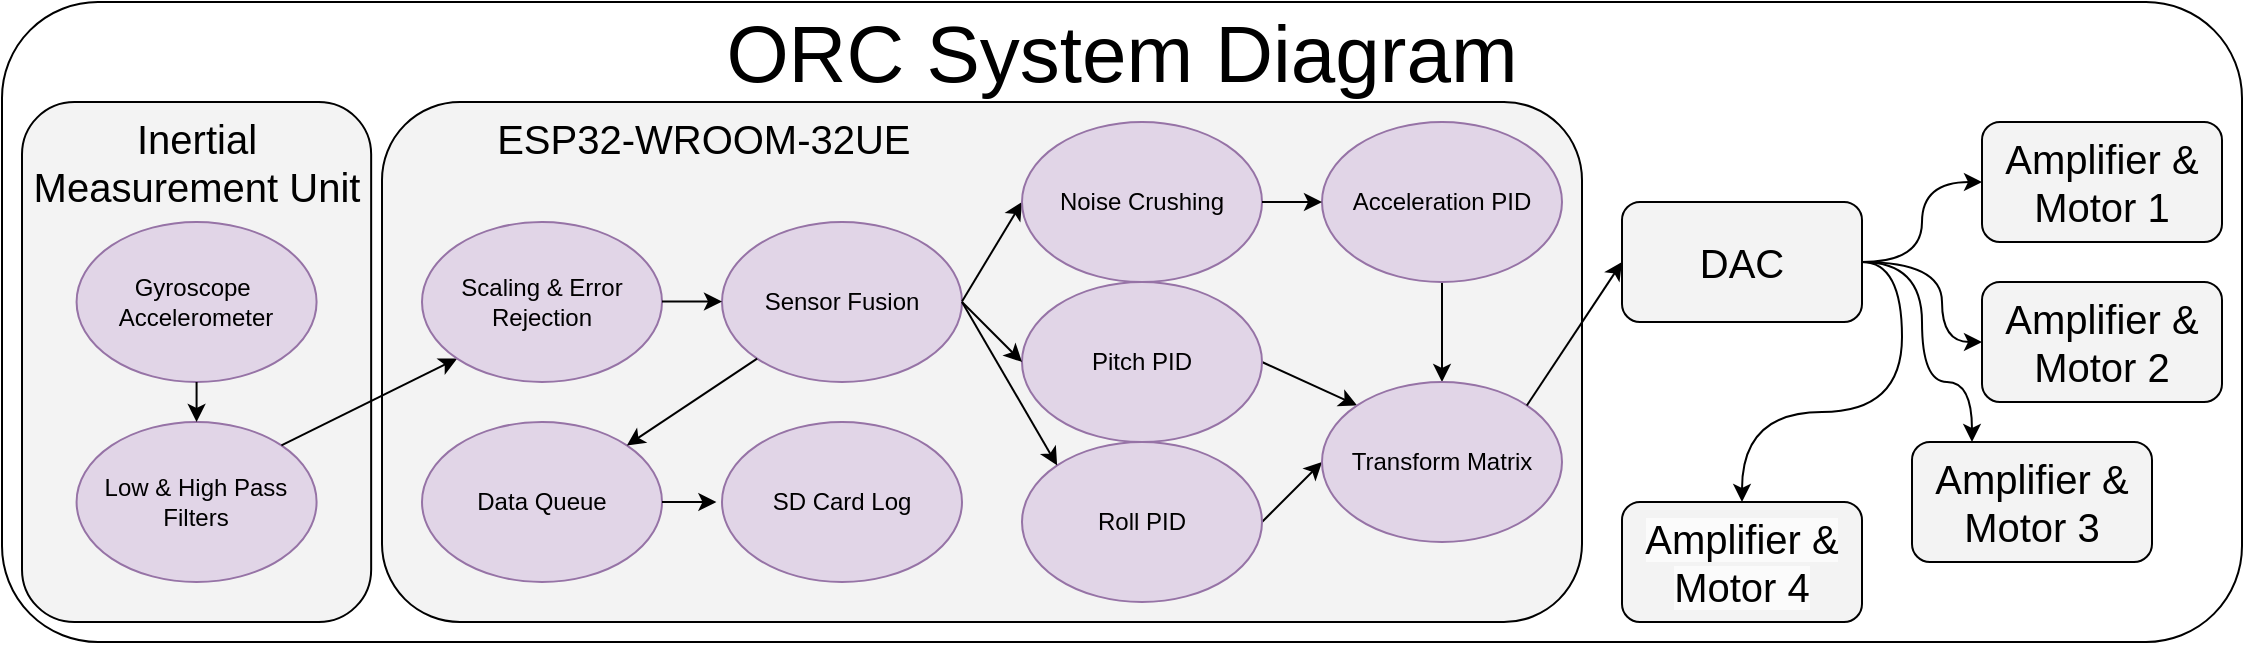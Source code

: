 <mxfile version="26.2.6">
  <diagram name="Page-1" id="j6DJivinUTmnrMrVy6ru">
    <mxGraphModel dx="2580" dy="1399" grid="1" gridSize="10" guides="1" tooltips="1" connect="1" arrows="1" fold="1" page="1" pageScale="1" pageWidth="1120" pageHeight="320" math="0" shadow="0">
      <root>
        <mxCell id="0" />
        <mxCell id="1" parent="0" />
        <mxCell id="X6q3V4Yi2Z0Jdoqjkr0T-46" value="" style="rounded=1;whiteSpace=wrap;html=1;" parent="1" vertex="1">
          <mxGeometry width="1120" height="320" as="geometry" />
        </mxCell>
        <mxCell id="X6q3V4Yi2Z0Jdoqjkr0T-10" value="&lt;font style=&quot;font-size: 20px;&quot;&gt;&amp;nbsp; &amp;nbsp; &amp;nbsp; &amp;nbsp; &amp;nbsp; ESP32-WROOM-32UE&lt;/font&gt;" style="rounded=1;whiteSpace=wrap;html=1;verticalAlign=top;align=left;fillColor=#F3F3F3;" parent="1" vertex="1">
          <mxGeometry x="190" y="50" width="600" height="260" as="geometry" />
        </mxCell>
        <mxCell id="X6q3V4Yi2Z0Jdoqjkr0T-3" value="&lt;font style=&quot;font-size: 20px;&quot;&gt;Inertial Measurement Unit&lt;/font&gt;" style="rounded=1;whiteSpace=wrap;html=1;verticalAlign=top;fillColor=#F3F3F3;" parent="1" vertex="1">
          <mxGeometry x="10" y="50" width="174.58" height="260" as="geometry" />
        </mxCell>
        <mxCell id="X6q3V4Yi2Z0Jdoqjkr0T-1" value="Gyroscope&amp;nbsp;&lt;div&gt;Accelerometer&lt;/div&gt;" style="ellipse;whiteSpace=wrap;html=1;fillColor=#e1d5e7;strokeColor=#9673a6;" parent="1" vertex="1">
          <mxGeometry x="37.29" y="110" width="120" height="80" as="geometry" />
        </mxCell>
        <mxCell id="X6q3V4Yi2Z0Jdoqjkr0T-2" value="Low &amp;amp; High Pass Filters" style="ellipse;whiteSpace=wrap;html=1;fillColor=#e1d5e7;strokeColor=#9673a6;" parent="1" vertex="1">
          <mxGeometry x="37.29" y="210" width="120" height="80" as="geometry" />
        </mxCell>
        <mxCell id="X6q3V4Yi2Z0Jdoqjkr0T-4" value="" style="endArrow=classic;html=1;rounded=0;exitX=0.5;exitY=1;exitDx=0;exitDy=0;entryX=0.5;entryY=0;entryDx=0;entryDy=0;" parent="1" source="X6q3V4Yi2Z0Jdoqjkr0T-1" target="X6q3V4Yi2Z0Jdoqjkr0T-2" edge="1">
          <mxGeometry width="50" height="50" relative="1" as="geometry">
            <mxPoint x="214.58" y="110" as="sourcePoint" />
            <mxPoint x="264.58" y="60" as="targetPoint" />
          </mxGeometry>
        </mxCell>
        <mxCell id="X6q3V4Yi2Z0Jdoqjkr0T-8" value="" style="endArrow=classic;html=1;rounded=0;exitX=1;exitY=0;exitDx=0;exitDy=0;entryX=0;entryY=1;entryDx=0;entryDy=0;align=right;" parent="1" source="X6q3V4Yi2Z0Jdoqjkr0T-2" target="X6q3V4Yi2Z0Jdoqjkr0T-11" edge="1">
          <mxGeometry width="50" height="50" relative="1" as="geometry">
            <mxPoint x="110" y="149.83" as="sourcePoint" />
            <mxPoint x="190" y="149.83" as="targetPoint" />
          </mxGeometry>
        </mxCell>
        <mxCell id="X6q3V4Yi2Z0Jdoqjkr0T-11" value="Scaling &amp;amp; Error Rejection" style="ellipse;whiteSpace=wrap;html=1;fillColor=#e1d5e7;strokeColor=#9673a6;" parent="1" vertex="1">
          <mxGeometry x="210" y="110" width="120" height="80" as="geometry" />
        </mxCell>
        <mxCell id="X6q3V4Yi2Z0Jdoqjkr0T-12" value="Sensor Fusion" style="ellipse;whiteSpace=wrap;html=1;fillColor=#e1d5e7;strokeColor=#9673a6;" parent="1" vertex="1">
          <mxGeometry x="360" y="110" width="120" height="80" as="geometry" />
        </mxCell>
        <mxCell id="X6q3V4Yi2Z0Jdoqjkr0T-13" value="Data Queue" style="ellipse;whiteSpace=wrap;html=1;fillColor=#e1d5e7;strokeColor=#9673a6;" parent="1" vertex="1">
          <mxGeometry x="210" y="210" width="120" height="80" as="geometry" />
        </mxCell>
        <mxCell id="X6q3V4Yi2Z0Jdoqjkr0T-15" value="" style="endArrow=classic;html=1;rounded=0;exitX=1;exitY=0.5;exitDx=0;exitDy=0;entryX=0;entryY=0.5;entryDx=0;entryDy=0;" parent="1" edge="1">
          <mxGeometry width="50" height="50" relative="1" as="geometry">
            <mxPoint x="330" y="149.76" as="sourcePoint" />
            <mxPoint x="360" y="149.76" as="targetPoint" />
          </mxGeometry>
        </mxCell>
        <mxCell id="X6q3V4Yi2Z0Jdoqjkr0T-16" value="" style="endArrow=classic;html=1;rounded=0;exitX=1;exitY=0.5;exitDx=0;exitDy=0;entryX=0;entryY=0.5;entryDx=0;entryDy=0;" parent="1" target="X6q3V4Yi2Z0Jdoqjkr0T-17" edge="1">
          <mxGeometry width="50" height="50" relative="1" as="geometry">
            <mxPoint x="480" y="149.76" as="sourcePoint" />
            <mxPoint x="510" y="149.76" as="targetPoint" />
          </mxGeometry>
        </mxCell>
        <mxCell id="X6q3V4Yi2Z0Jdoqjkr0T-17" value="Noise Crushing" style="ellipse;whiteSpace=wrap;html=1;fillColor=#e1d5e7;strokeColor=#9673a6;" parent="1" vertex="1">
          <mxGeometry x="510" y="60" width="120" height="80" as="geometry" />
        </mxCell>
        <mxCell id="X6q3V4Yi2Z0Jdoqjkr0T-18" value="" style="endArrow=classic;html=1;rounded=0;exitX=0;exitY=1;exitDx=0;exitDy=0;entryX=1;entryY=0;entryDx=0;entryDy=0;" parent="1" source="X6q3V4Yi2Z0Jdoqjkr0T-12" target="X6q3V4Yi2Z0Jdoqjkr0T-13" edge="1">
          <mxGeometry width="50" height="50" relative="1" as="geometry">
            <mxPoint x="370" y="130" as="sourcePoint" />
            <mxPoint x="420" y="80" as="targetPoint" />
          </mxGeometry>
        </mxCell>
        <mxCell id="X6q3V4Yi2Z0Jdoqjkr0T-19" value="SD Card Log" style="ellipse;whiteSpace=wrap;html=1;fillColor=#e1d5e7;strokeColor=#9673a6;" parent="1" vertex="1">
          <mxGeometry x="360" y="210" width="120" height="80" as="geometry" />
        </mxCell>
        <mxCell id="X6q3V4Yi2Z0Jdoqjkr0T-20" style="edgeStyle=orthogonalEdgeStyle;rounded=0;orthogonalLoop=1;jettySize=auto;html=1;exitX=1;exitY=0.5;exitDx=0;exitDy=0;entryX=-0.023;entryY=0.496;entryDx=0;entryDy=0;entryPerimeter=0;" parent="1" source="X6q3V4Yi2Z0Jdoqjkr0T-13" target="X6q3V4Yi2Z0Jdoqjkr0T-19" edge="1">
          <mxGeometry relative="1" as="geometry" />
        </mxCell>
        <mxCell id="X6q3V4Yi2Z0Jdoqjkr0T-52" style="edgeStyle=orthogonalEdgeStyle;rounded=0;orthogonalLoop=1;jettySize=auto;html=1;entryX=0.5;entryY=0;entryDx=0;entryDy=0;" parent="1" source="X6q3V4Yi2Z0Jdoqjkr0T-21" target="X6q3V4Yi2Z0Jdoqjkr0T-27" edge="1">
          <mxGeometry relative="1" as="geometry" />
        </mxCell>
        <mxCell id="X6q3V4Yi2Z0Jdoqjkr0T-21" value="Acceleration PID" style="ellipse;whiteSpace=wrap;html=1;fillColor=#e1d5e7;strokeColor=#9673a6;" parent="1" vertex="1">
          <mxGeometry x="660" y="60" width="120" height="80" as="geometry" />
        </mxCell>
        <mxCell id="X6q3V4Yi2Z0Jdoqjkr0T-53" style="rounded=0;orthogonalLoop=1;jettySize=auto;html=1;exitX=1;exitY=0.5;exitDx=0;exitDy=0;entryX=0;entryY=0;entryDx=0;entryDy=0;" parent="1" source="X6q3V4Yi2Z0Jdoqjkr0T-23" target="X6q3V4Yi2Z0Jdoqjkr0T-27" edge="1">
          <mxGeometry relative="1" as="geometry" />
        </mxCell>
        <mxCell id="X6q3V4Yi2Z0Jdoqjkr0T-23" value="Pitch PID" style="ellipse;whiteSpace=wrap;html=1;fillColor=#e1d5e7;strokeColor=#9673a6;" parent="1" vertex="1">
          <mxGeometry x="510" y="140" width="120" height="80" as="geometry" />
        </mxCell>
        <mxCell id="X6q3V4Yi2Z0Jdoqjkr0T-54" style="rounded=0;orthogonalLoop=1;jettySize=auto;html=1;entryX=0;entryY=0.5;entryDx=0;entryDy=0;exitX=1;exitY=0.5;exitDx=0;exitDy=0;" parent="1" source="X6q3V4Yi2Z0Jdoqjkr0T-24" target="X6q3V4Yi2Z0Jdoqjkr0T-27" edge="1">
          <mxGeometry relative="1" as="geometry" />
        </mxCell>
        <mxCell id="X6q3V4Yi2Z0Jdoqjkr0T-24" value="Roll PID" style="ellipse;whiteSpace=wrap;html=1;fillColor=#e1d5e7;strokeColor=#9673a6;" parent="1" vertex="1">
          <mxGeometry x="510" y="220" width="120" height="80" as="geometry" />
        </mxCell>
        <mxCell id="X6q3V4Yi2Z0Jdoqjkr0T-27" value="Transform Matrix" style="ellipse;whiteSpace=wrap;html=1;fillColor=#e1d5e7;strokeColor=#9673a6;" parent="1" vertex="1">
          <mxGeometry x="660" y="190" width="120" height="80" as="geometry" />
        </mxCell>
        <mxCell id="X6q3V4Yi2Z0Jdoqjkr0T-39" style="edgeStyle=orthogonalEdgeStyle;rounded=0;orthogonalLoop=1;jettySize=auto;html=1;exitX=1;exitY=0.5;exitDx=0;exitDy=0;entryX=0;entryY=0.5;entryDx=0;entryDy=0;curved=1;" parent="1" source="X6q3V4Yi2Z0Jdoqjkr0T-32" target="X6q3V4Yi2Z0Jdoqjkr0T-35" edge="1">
          <mxGeometry relative="1" as="geometry" />
        </mxCell>
        <mxCell id="X6q3V4Yi2Z0Jdoqjkr0T-32" value="&lt;font style=&quot;font-size: 20px;&quot;&gt;DAC&lt;/font&gt;" style="rounded=1;whiteSpace=wrap;html=1;fillColor=#F3F3F3;" parent="1" vertex="1">
          <mxGeometry x="810" y="100" width="120" height="60" as="geometry" />
        </mxCell>
        <mxCell id="X6q3V4Yi2Z0Jdoqjkr0T-35" value="&lt;font style=&quot;font-size: 20px;&quot;&gt;Amplifier &amp;amp; Motor 1&lt;/font&gt;" style="rounded=1;whiteSpace=wrap;html=1;fillColor=#F3F3F3;" parent="1" vertex="1">
          <mxGeometry x="990" y="60" width="120" height="60" as="geometry" />
        </mxCell>
        <mxCell id="X6q3V4Yi2Z0Jdoqjkr0T-36" value="&lt;font style=&quot;font-size: 20px;&quot;&gt;Amplifier &amp;amp; Motor 2&lt;/font&gt;" style="rounded=1;whiteSpace=wrap;html=1;fillColor=#F3F3F3;" parent="1" vertex="1">
          <mxGeometry x="990" y="140" width="120" height="60" as="geometry" />
        </mxCell>
        <mxCell id="X6q3V4Yi2Z0Jdoqjkr0T-37" value="&lt;font style=&quot;font-size: 20px;&quot;&gt;Amplifier &amp;amp; Motor 3&lt;/font&gt;" style="rounded=1;whiteSpace=wrap;html=1;fillColor=#F3F3F3;" parent="1" vertex="1">
          <mxGeometry x="955" y="220" width="120" height="60" as="geometry" />
        </mxCell>
        <mxCell id="X6q3V4Yi2Z0Jdoqjkr0T-38" value="&lt;font style=&quot;font-size: 20px;&quot;&gt;&lt;span style=&quot;color: rgb(0, 0, 0); font-family: Helvetica; font-style: normal; font-variant-ligatures: normal; font-variant-caps: normal; font-weight: 400; letter-spacing: normal; orphans: 2; text-align: center; text-indent: 0px; text-transform: none; widows: 2; word-spacing: 0px; -webkit-text-stroke-width: 0px; white-space: normal; background-color: rgb(251, 251, 251); text-decoration-thickness: initial; text-decoration-style: initial; text-decoration-color: initial; float: none; display: inline !important;&quot;&gt;Amplifier &amp;amp; Motor 4&lt;/span&gt;&lt;br&gt;&lt;/font&gt;" style="rounded=1;whiteSpace=wrap;html=1;fillColor=#F3F3F3;" parent="1" vertex="1">
          <mxGeometry x="810" y="250" width="120" height="60" as="geometry" />
        </mxCell>
        <mxCell id="X6q3V4Yi2Z0Jdoqjkr0T-41" style="edgeStyle=orthogonalEdgeStyle;rounded=0;orthogonalLoop=1;jettySize=auto;html=1;exitX=1;exitY=0.5;exitDx=0;exitDy=0;entryX=0;entryY=0.5;entryDx=0;entryDy=0;curved=1;" parent="1" source="X6q3V4Yi2Z0Jdoqjkr0T-32" target="X6q3V4Yi2Z0Jdoqjkr0T-36" edge="1">
          <mxGeometry relative="1" as="geometry">
            <mxPoint x="1000" y="190" as="sourcePoint" />
            <mxPoint x="1080" y="100" as="targetPoint" />
            <Array as="points">
              <mxPoint x="970" y="130" />
              <mxPoint x="970" y="170" />
            </Array>
          </mxGeometry>
        </mxCell>
        <mxCell id="X6q3V4Yi2Z0Jdoqjkr0T-42" style="edgeStyle=orthogonalEdgeStyle;rounded=0;orthogonalLoop=1;jettySize=auto;html=1;exitX=1;exitY=0.5;exitDx=0;exitDy=0;entryX=0.25;entryY=0;entryDx=0;entryDy=0;curved=1;" parent="1" source="X6q3V4Yi2Z0Jdoqjkr0T-32" target="X6q3V4Yi2Z0Jdoqjkr0T-37" edge="1">
          <mxGeometry relative="1" as="geometry">
            <mxPoint x="1000" y="190" as="sourcePoint" />
            <mxPoint x="1080" y="160" as="targetPoint" />
            <Array as="points">
              <mxPoint x="960" y="130" />
              <mxPoint x="960" y="190" />
              <mxPoint x="985" y="190" />
            </Array>
          </mxGeometry>
        </mxCell>
        <mxCell id="X6q3V4Yi2Z0Jdoqjkr0T-43" style="edgeStyle=orthogonalEdgeStyle;rounded=0;orthogonalLoop=1;jettySize=auto;html=1;exitX=1;exitY=0.5;exitDx=0;exitDy=0;entryX=0.5;entryY=0;entryDx=0;entryDy=0;curved=1;" parent="1" source="X6q3V4Yi2Z0Jdoqjkr0T-32" target="X6q3V4Yi2Z0Jdoqjkr0T-38" edge="1">
          <mxGeometry relative="1" as="geometry">
            <mxPoint x="1010" y="200" as="sourcePoint" />
            <mxPoint x="1090" y="170" as="targetPoint" />
            <Array as="points">
              <mxPoint x="950" y="130" />
              <mxPoint x="950" y="205" />
              <mxPoint x="870" y="205" />
            </Array>
          </mxGeometry>
        </mxCell>
        <mxCell id="X6q3V4Yi2Z0Jdoqjkr0T-44" value="&lt;font style=&quot;font-size: 40px;&quot;&gt;ORC System Diagram&lt;/font&gt;" style="text;html=1;align=center;verticalAlign=middle;whiteSpace=wrap;rounded=0;" parent="1" vertex="1">
          <mxGeometry x="180" y="10" width="760" height="30" as="geometry" />
        </mxCell>
        <mxCell id="X6q3V4Yi2Z0Jdoqjkr0T-48" value="" style="endArrow=classic;html=1;rounded=0;exitX=1;exitY=0;exitDx=0;exitDy=0;entryX=0;entryY=0.5;entryDx=0;entryDy=0;" parent="1" source="X6q3V4Yi2Z0Jdoqjkr0T-27" target="X6q3V4Yi2Z0Jdoqjkr0T-32" edge="1">
          <mxGeometry width="50" height="50" relative="1" as="geometry">
            <mxPoint x="810" y="130" as="sourcePoint" />
            <mxPoint x="860" y="80" as="targetPoint" />
          </mxGeometry>
        </mxCell>
        <mxCell id="X6q3V4Yi2Z0Jdoqjkr0T-49" value="" style="endArrow=classic;html=1;rounded=0;exitX=1;exitY=0.5;exitDx=0;exitDy=0;entryX=0;entryY=0.5;entryDx=0;entryDy=0;" parent="1" source="X6q3V4Yi2Z0Jdoqjkr0T-17" target="X6q3V4Yi2Z0Jdoqjkr0T-21" edge="1">
          <mxGeometry width="50" height="50" relative="1" as="geometry">
            <mxPoint x="650" y="210" as="sourcePoint" />
            <mxPoint x="700" y="160" as="targetPoint" />
          </mxGeometry>
        </mxCell>
        <mxCell id="X6q3V4Yi2Z0Jdoqjkr0T-50" value="" style="endArrow=classic;html=1;rounded=0;exitX=1;exitY=0.5;exitDx=0;exitDy=0;entryX=0;entryY=0.5;entryDx=0;entryDy=0;" parent="1" source="X6q3V4Yi2Z0Jdoqjkr0T-12" target="X6q3V4Yi2Z0Jdoqjkr0T-23" edge="1">
          <mxGeometry width="50" height="50" relative="1" as="geometry">
            <mxPoint x="650" y="210" as="sourcePoint" />
            <mxPoint x="700" y="160" as="targetPoint" />
          </mxGeometry>
        </mxCell>
        <mxCell id="X6q3V4Yi2Z0Jdoqjkr0T-51" value="" style="endArrow=classic;html=1;rounded=0;exitX=1;exitY=0.5;exitDx=0;exitDy=0;entryX=0;entryY=0;entryDx=0;entryDy=0;" parent="1" source="X6q3V4Yi2Z0Jdoqjkr0T-12" target="X6q3V4Yi2Z0Jdoqjkr0T-24" edge="1">
          <mxGeometry width="50" height="50" relative="1" as="geometry">
            <mxPoint x="650" y="210" as="sourcePoint" />
            <mxPoint x="700" y="160" as="targetPoint" />
          </mxGeometry>
        </mxCell>
      </root>
    </mxGraphModel>
  </diagram>
</mxfile>
